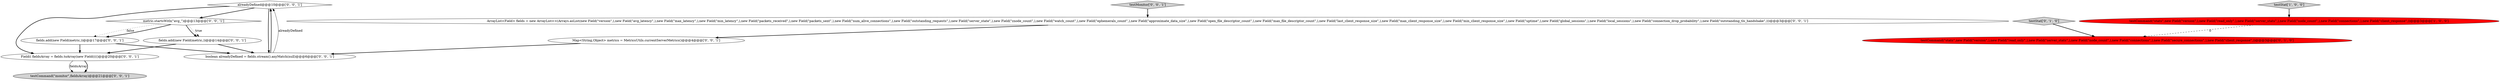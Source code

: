 digraph {
9 [style = filled, label = "alreadyDefined@@@10@@@['0', '0', '1']", fillcolor = white, shape = diamond image = "AAA0AAABBB3BBB"];
10 [style = filled, label = "testMonitor['0', '0', '1']", fillcolor = lightgray, shape = diamond image = "AAA0AAABBB3BBB"];
0 [style = filled, label = "testCommand(\"stats\",new Field(\"version\",),new Field(\"read_only\",),new Field(\"server_stats\",),new Field(\"node_count\",),new Field(\"connections\",),new Field(\"client_response\",))@@@3@@@['1', '0', '0']", fillcolor = red, shape = ellipse image = "AAA1AAABBB1BBB"];
6 [style = filled, label = "testCommand(\"monitor\",fieldsArray)@@@21@@@['0', '0', '1']", fillcolor = lightgray, shape = ellipse image = "AAA0AAABBB3BBB"];
7 [style = filled, label = "ArrayList<Field> fields = new ArrayList<>(Arrays.asList(new Field(\"version\",),new Field(\"avg_latency\",),new Field(\"max_latency\",),new Field(\"min_latency\",),new Field(\"packets_received\",),new Field(\"packets_sent\",),new Field(\"num_alive_connections\",),new Field(\"outstanding_requests\",),new Field(\"server_state\",),new Field(\"znode_count\",),new Field(\"watch_count\",),new Field(\"ephemerals_count\",),new Field(\"approximate_data_size\",),new Field(\"open_file_descriptor_count\",),new Field(\"max_file_descriptor_count\",),new Field(\"last_client_response_size\",),new Field(\"max_client_response_size\",),new Field(\"min_client_response_size\",),new Field(\"uptime\",),new Field(\"global_sessions\",),new Field(\"local_sessions\",),new Field(\"connection_drop_probability\",),new Field(\"outstanding_tls_handshake\",)))@@@3@@@['0', '0', '1']", fillcolor = white, shape = ellipse image = "AAA0AAABBB3BBB"];
11 [style = filled, label = "metric.startsWith(\"avg_\")@@@13@@@['0', '0', '1']", fillcolor = white, shape = diamond image = "AAA0AAABBB3BBB"];
3 [style = filled, label = "testCommand(\"stats\",new Field(\"version\",),new Field(\"read_only\",),new Field(\"server_stats\",),new Field(\"node_count\",),new Field(\"connections\",),new Field(\"secure_connections\",),new Field(\"client_response\",))@@@3@@@['0', '1', '0']", fillcolor = red, shape = ellipse image = "AAA1AAABBB2BBB"];
5 [style = filled, label = "Field(( fieldsArray = fields.toArray(new Field(((()@@@20@@@['0', '0', '1']", fillcolor = white, shape = ellipse image = "AAA0AAABBB3BBB"];
1 [style = filled, label = "testStat['1', '0', '0']", fillcolor = lightgray, shape = diamond image = "AAA0AAABBB1BBB"];
12 [style = filled, label = "fields.add(new Field(metric,))@@@17@@@['0', '0', '1']", fillcolor = white, shape = ellipse image = "AAA0AAABBB3BBB"];
4 [style = filled, label = "fields.add(new Field(metric,))@@@14@@@['0', '0', '1']", fillcolor = white, shape = ellipse image = "AAA0AAABBB3BBB"];
13 [style = filled, label = "boolean alreadyDefined = fields.stream().anyMatch(null)@@@6@@@['0', '0', '1']", fillcolor = white, shape = ellipse image = "AAA0AAABBB3BBB"];
8 [style = filled, label = "Map<String,Object> metrics = MetricsUtils.currentServerMetrics()@@@4@@@['0', '0', '1']", fillcolor = white, shape = ellipse image = "AAA0AAABBB3BBB"];
2 [style = filled, label = "testStat['0', '1', '0']", fillcolor = lightgray, shape = diamond image = "AAA0AAABBB2BBB"];
0->3 [style = dashed, label="0"];
9->11 [style = bold, label=""];
12->5 [style = bold, label=""];
11->12 [style = dotted, label="false"];
2->3 [style = bold, label=""];
4->13 [style = bold, label=""];
11->4 [style = bold, label=""];
11->12 [style = bold, label=""];
1->0 [style = bold, label=""];
11->4 [style = dotted, label="true"];
7->8 [style = bold, label=""];
10->7 [style = bold, label=""];
5->6 [style = solid, label="fieldsArray"];
12->13 [style = bold, label=""];
13->9 [style = solid, label="alreadyDefined"];
5->6 [style = bold, label=""];
9->5 [style = bold, label=""];
13->9 [style = bold, label=""];
4->5 [style = bold, label=""];
8->13 [style = bold, label=""];
9->13 [style = bold, label=""];
}
